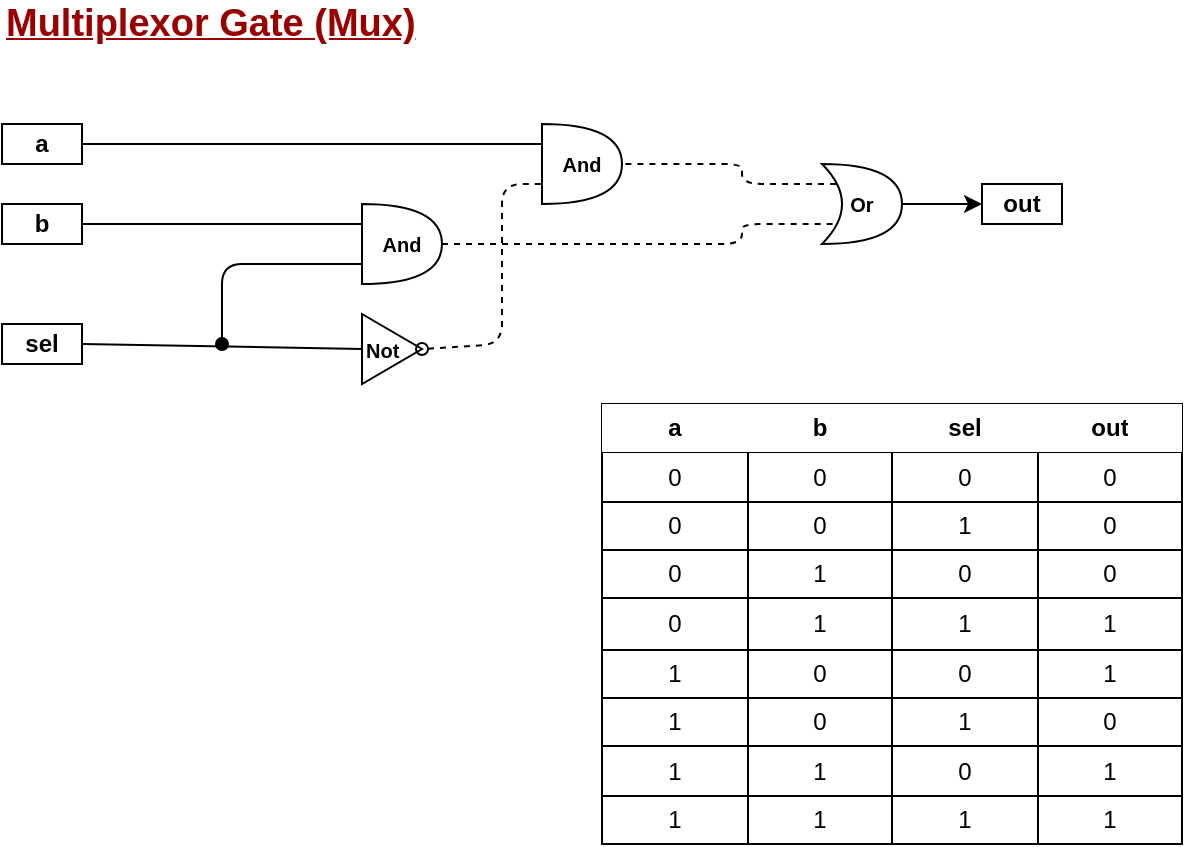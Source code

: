<mxfile version="13.6.9" type="device"><diagram id="LldZWMk7PN8Wgk3nxQnE" name="Page-1"><mxGraphModel dx="764" dy="724" grid="1" gridSize="10" guides="1" tooltips="1" connect="1" arrows="1" fold="1" page="1" pageScale="1" pageWidth="850" pageHeight="1100" math="0" shadow="0"><root><mxCell id="0"/><mxCell id="1" parent="0"/><mxCell id="DZM9gzhBgiILkKZjSLnA-1" value="&lt;b&gt;a&lt;/b&gt;" style="text;html=1;fillColor=none;align=center;verticalAlign=middle;whiteSpace=wrap;rounded=0;strokeColor=#000000;" parent="1" vertex="1"><mxGeometry x="150" y="340" width="40" height="20" as="geometry"/></mxCell><mxCell id="DZM9gzhBgiILkKZjSLnA-2" value="&lt;b&gt;b&lt;/b&gt;" style="text;html=1;fillColor=none;align=center;verticalAlign=middle;whiteSpace=wrap;rounded=0;strokeColor=#000000;" parent="1" vertex="1"><mxGeometry x="150" y="380" width="40" height="20" as="geometry"/></mxCell><mxCell id="DZM9gzhBgiILkKZjSLnA-3" value="&lt;b&gt;sel&lt;/b&gt;" style="text;html=1;fillColor=none;align=center;verticalAlign=middle;whiteSpace=wrap;rounded=0;strokeColor=#000000;" parent="1" vertex="1"><mxGeometry x="150" y="440" width="40" height="20" as="geometry"/></mxCell><mxCell id="DZM9gzhBgiILkKZjSLnA-4" value="" style="endArrow=none;html=1;exitX=1;exitY=0.5;exitDx=0;exitDy=0;entryX=0;entryY=0.5;entryDx=0;entryDy=0;" parent="1" source="DZM9gzhBgiILkKZjSLnA-3" target="DZM9gzhBgiILkKZjSLnA-5" edge="1"><mxGeometry width="50" height="50" relative="1" as="geometry"><mxPoint x="370" y="420" as="sourcePoint"/><mxPoint x="220" y="450" as="targetPoint"/></mxGeometry></mxCell><mxCell id="DZM9gzhBgiILkKZjSLnA-5" value="&lt;font size=&quot;1&quot;&gt;&lt;b&gt;Not&lt;/b&gt;&lt;/font&gt;" style="triangle;whiteSpace=wrap;html=1;align=left;" parent="1" vertex="1"><mxGeometry x="330" y="435" width="30" height="35" as="geometry"/></mxCell><mxCell id="DZM9gzhBgiILkKZjSLnA-6" value="" style="endArrow=none;html=1;entryX=0;entryY=0.25;entryDx=0;entryDy=0;entryPerimeter=0;" parent="1" target="DZM9gzhBgiILkKZjSLnA-8" edge="1"><mxGeometry width="50" height="50" relative="1" as="geometry"><mxPoint x="190" y="390" as="sourcePoint"/><mxPoint x="330" y="420" as="targetPoint"/></mxGeometry></mxCell><mxCell id="DZM9gzhBgiILkKZjSLnA-7" value="" style="endArrow=none;html=1;exitX=1;exitY=0.5;exitDx=0;exitDy=0;dashed=1;startArrow=oval;startFill=0;" parent="1" source="DZM9gzhBgiILkKZjSLnA-5" edge="1"><mxGeometry width="50" height="50" relative="1" as="geometry"><mxPoint x="370" y="420" as="sourcePoint"/><mxPoint x="420" y="370" as="targetPoint"/><Array as="points"><mxPoint x="400" y="450"/><mxPoint x="400" y="370"/></Array></mxGeometry></mxCell><mxCell id="DZM9gzhBgiILkKZjSLnA-8" value="&lt;font size=&quot;1&quot;&gt;&lt;b&gt;And&lt;/b&gt;&lt;/font&gt;" style="shape=or;whiteSpace=wrap;html=1;" parent="1" vertex="1"><mxGeometry x="330" y="380" width="40" height="40" as="geometry"/></mxCell><mxCell id="DZM9gzhBgiILkKZjSLnA-9" value="" style="endArrow=none;html=1;startArrow=oval;startFill=1;entryX=0;entryY=0.75;entryDx=0;entryDy=0;entryPerimeter=0;" parent="1" target="DZM9gzhBgiILkKZjSLnA-8" edge="1"><mxGeometry width="50" height="50" relative="1" as="geometry"><mxPoint x="260" y="450" as="sourcePoint"/><mxPoint x="260" y="400" as="targetPoint"/><Array as="points"><mxPoint x="260" y="410"/></Array></mxGeometry></mxCell><mxCell id="DZM9gzhBgiILkKZjSLnA-10" value="&lt;font size=&quot;1&quot;&gt;&lt;b&gt;And&lt;/b&gt;&lt;/font&gt;" style="shape=or;whiteSpace=wrap;html=1;" parent="1" vertex="1"><mxGeometry x="420" y="340" width="40" height="40" as="geometry"/></mxCell><mxCell id="DZM9gzhBgiILkKZjSLnA-11" value="" style="endArrow=none;html=1;" parent="1" source="DZM9gzhBgiILkKZjSLnA-1" edge="1"><mxGeometry width="50" height="50" relative="1" as="geometry"><mxPoint x="370" y="420" as="sourcePoint"/><mxPoint x="420" y="350" as="targetPoint"/></mxGeometry></mxCell><mxCell id="DZM9gzhBgiILkKZjSLnA-12" value="" style="endArrow=none;html=1;entryX=1;entryY=0.5;entryDx=0;entryDy=0;entryPerimeter=0;dashed=1;exitX=0.175;exitY=0.25;exitDx=0;exitDy=0;exitPerimeter=0;" parent="1" source="DZM9gzhBgiILkKZjSLnA-15" target="DZM9gzhBgiILkKZjSLnA-10" edge="1"><mxGeometry width="50" height="50" relative="1" as="geometry"><mxPoint x="530" y="360" as="sourcePoint"/><mxPoint x="420" y="370" as="targetPoint"/><Array as="points"><mxPoint x="520" y="370"/><mxPoint x="520" y="360"/></Array></mxGeometry></mxCell><mxCell id="DZM9gzhBgiILkKZjSLnA-13" value="" style="endArrow=none;html=1;exitX=1;exitY=0.5;exitDx=0;exitDy=0;exitPerimeter=0;entryX=0.175;entryY=0.75;entryDx=0;entryDy=0;entryPerimeter=0;dashed=1;" parent="1" source="DZM9gzhBgiILkKZjSLnA-8" target="DZM9gzhBgiILkKZjSLnA-15" edge="1"><mxGeometry width="50" height="50" relative="1" as="geometry"><mxPoint x="370" y="420" as="sourcePoint"/><mxPoint x="470" y="380" as="targetPoint"/><Array as="points"><mxPoint x="520" y="400"/><mxPoint x="520" y="390"/></Array></mxGeometry></mxCell><mxCell id="DZM9gzhBgiILkKZjSLnA-15" value="&lt;font size=&quot;1&quot;&gt;&lt;b&gt;Or&lt;/b&gt;&lt;/font&gt;" style="shape=xor;whiteSpace=wrap;html=1;" parent="1" vertex="1"><mxGeometry x="560" y="360" width="40" height="40" as="geometry"/></mxCell><mxCell id="DZM9gzhBgiILkKZjSLnA-16" value="" style="endArrow=none;html=1;entryX=1;entryY=0.5;entryDx=0;entryDy=0;entryPerimeter=0;startArrow=classic;startFill=1;" parent="1" target="DZM9gzhBgiILkKZjSLnA-15" edge="1"><mxGeometry width="50" height="50" relative="1" as="geometry"><mxPoint x="640" y="380" as="sourcePoint"/><mxPoint x="420" y="370" as="targetPoint"/></mxGeometry></mxCell><mxCell id="DZM9gzhBgiILkKZjSLnA-62" value="" style="shape=table;html=1;whiteSpace=wrap;startSize=0;container=1;collapsible=0;childLayout=tableLayout;" parent="1" vertex="1"><mxGeometry x="450" y="480" width="290" height="220" as="geometry"/></mxCell><mxCell id="DZM9gzhBgiILkKZjSLnA-63" value="" style="shape=partialRectangle;html=1;whiteSpace=wrap;collapsible=0;dropTarget=0;pointerEvents=0;fillColor=none;top=0;left=0;bottom=0;right=0;points=[[0,0.5],[1,0.5]];portConstraint=eastwest;" parent="DZM9gzhBgiILkKZjSLnA-62" vertex="1"><mxGeometry width="290" height="24" as="geometry"/></mxCell><mxCell id="DZM9gzhBgiILkKZjSLnA-64" value="a" style="shape=partialRectangle;html=1;whiteSpace=wrap;connectable=0;overflow=hidden;top=0;left=0;bottom=0;right=0;fontStyle=1;" parent="DZM9gzhBgiILkKZjSLnA-63" vertex="1"><mxGeometry width="73" height="24" as="geometry"/></mxCell><mxCell id="DZM9gzhBgiILkKZjSLnA-65" value="b" style="shape=partialRectangle;html=1;whiteSpace=wrap;connectable=0;overflow=hidden;top=0;left=0;bottom=0;right=0;fontStyle=1;" parent="DZM9gzhBgiILkKZjSLnA-63" vertex="1"><mxGeometry x="73" width="72" height="24" as="geometry"/></mxCell><mxCell id="DZM9gzhBgiILkKZjSLnA-66" value="sel" style="shape=partialRectangle;html=1;whiteSpace=wrap;connectable=0;overflow=hidden;top=0;left=0;bottom=0;right=0;fontStyle=1;" parent="DZM9gzhBgiILkKZjSLnA-63" vertex="1"><mxGeometry x="145" width="73" height="24" as="geometry"/></mxCell><mxCell id="DZM9gzhBgiILkKZjSLnA-67" value="out" style="shape=partialRectangle;html=1;whiteSpace=wrap;connectable=0;overflow=hidden;top=0;left=0;bottom=0;right=0;fontStyle=1;" parent="DZM9gzhBgiILkKZjSLnA-63" vertex="1"><mxGeometry x="218" width="72" height="24" as="geometry"/></mxCell><mxCell id="DZM9gzhBgiILkKZjSLnA-68" value="" style="shape=partialRectangle;html=1;whiteSpace=wrap;collapsible=0;dropTarget=0;pointerEvents=0;fillColor=none;top=0;left=0;bottom=0;right=0;points=[[0,0.5],[1,0.5]];portConstraint=eastwest;" parent="DZM9gzhBgiILkKZjSLnA-62" vertex="1"><mxGeometry y="24" width="290" height="25" as="geometry"/></mxCell><mxCell id="DZM9gzhBgiILkKZjSLnA-69" value="0" style="shape=partialRectangle;html=1;whiteSpace=wrap;connectable=0;overflow=hidden;fillColor=none;top=0;left=0;bottom=0;right=0;strokeColor=none;" parent="DZM9gzhBgiILkKZjSLnA-68" vertex="1"><mxGeometry width="73" height="25" as="geometry"/></mxCell><mxCell id="DZM9gzhBgiILkKZjSLnA-70" value="0" style="shape=partialRectangle;html=1;whiteSpace=wrap;connectable=0;overflow=hidden;fillColor=none;top=0;left=0;bottom=0;right=0;strokeColor=none;" parent="DZM9gzhBgiILkKZjSLnA-68" vertex="1"><mxGeometry x="73" width="72" height="25" as="geometry"/></mxCell><mxCell id="DZM9gzhBgiILkKZjSLnA-71" value="0" style="shape=partialRectangle;html=1;whiteSpace=wrap;connectable=0;overflow=hidden;fillColor=none;top=0;left=0;bottom=0;right=0;strokeColor=none;" parent="DZM9gzhBgiILkKZjSLnA-68" vertex="1"><mxGeometry x="145" width="73" height="25" as="geometry"/></mxCell><mxCell id="DZM9gzhBgiILkKZjSLnA-72" value="0" style="shape=partialRectangle;html=1;whiteSpace=wrap;connectable=0;overflow=hidden;fillColor=none;top=0;left=0;bottom=0;right=0;strokeColor=none;" parent="DZM9gzhBgiILkKZjSLnA-68" vertex="1"><mxGeometry x="218" width="72" height="25" as="geometry"/></mxCell><mxCell id="DZM9gzhBgiILkKZjSLnA-73" value="" style="shape=partialRectangle;html=1;whiteSpace=wrap;collapsible=0;dropTarget=0;pointerEvents=0;fillColor=none;top=0;left=0;bottom=0;right=0;points=[[0,0.5],[1,0.5]];portConstraint=eastwest;" parent="DZM9gzhBgiILkKZjSLnA-62" vertex="1"><mxGeometry y="49" width="290" height="24" as="geometry"/></mxCell><mxCell id="DZM9gzhBgiILkKZjSLnA-74" value="0" style="shape=partialRectangle;html=1;whiteSpace=wrap;connectable=0;overflow=hidden;fillColor=none;top=0;left=0;bottom=0;right=0;strokeColor=none;" parent="DZM9gzhBgiILkKZjSLnA-73" vertex="1"><mxGeometry width="73" height="24" as="geometry"/></mxCell><mxCell id="DZM9gzhBgiILkKZjSLnA-75" value="0" style="shape=partialRectangle;html=1;whiteSpace=wrap;connectable=0;overflow=hidden;fillColor=none;top=0;left=0;bottom=0;right=0;strokeColor=none;" parent="DZM9gzhBgiILkKZjSLnA-73" vertex="1"><mxGeometry x="73" width="72" height="24" as="geometry"/></mxCell><mxCell id="DZM9gzhBgiILkKZjSLnA-76" value="1" style="shape=partialRectangle;html=1;whiteSpace=wrap;connectable=0;overflow=hidden;fillColor=none;top=0;left=0;bottom=0;right=0;strokeColor=none;" parent="DZM9gzhBgiILkKZjSLnA-73" vertex="1"><mxGeometry x="145" width="73" height="24" as="geometry"/></mxCell><mxCell id="DZM9gzhBgiILkKZjSLnA-77" value="0" style="shape=partialRectangle;html=1;whiteSpace=wrap;connectable=0;overflow=hidden;fillColor=none;top=0;left=0;bottom=0;right=0;strokeColor=none;" parent="DZM9gzhBgiILkKZjSLnA-73" vertex="1"><mxGeometry x="218" width="72" height="24" as="geometry"/></mxCell><mxCell id="DZM9gzhBgiILkKZjSLnA-78" value="" style="shape=partialRectangle;html=1;whiteSpace=wrap;collapsible=0;dropTarget=0;pointerEvents=0;fillColor=none;top=0;left=0;bottom=0;right=0;points=[[0,0.5],[1,0.5]];portConstraint=eastwest;" parent="DZM9gzhBgiILkKZjSLnA-62" vertex="1"><mxGeometry y="73" width="290" height="24" as="geometry"/></mxCell><mxCell id="DZM9gzhBgiILkKZjSLnA-79" value="0" style="shape=partialRectangle;html=1;whiteSpace=wrap;connectable=0;overflow=hidden;fillColor=none;top=0;left=0;bottom=0;right=0;strokeColor=none;" parent="DZM9gzhBgiILkKZjSLnA-78" vertex="1"><mxGeometry width="73" height="24" as="geometry"/></mxCell><mxCell id="DZM9gzhBgiILkKZjSLnA-80" value="1" style="shape=partialRectangle;html=1;whiteSpace=wrap;connectable=0;overflow=hidden;fillColor=none;top=0;left=0;bottom=0;right=0;strokeColor=none;" parent="DZM9gzhBgiILkKZjSLnA-78" vertex="1"><mxGeometry x="73" width="72" height="24" as="geometry"/></mxCell><mxCell id="DZM9gzhBgiILkKZjSLnA-81" value="0" style="shape=partialRectangle;html=1;whiteSpace=wrap;connectable=0;overflow=hidden;fillColor=none;top=0;left=0;bottom=0;right=0;strokeColor=none;" parent="DZM9gzhBgiILkKZjSLnA-78" vertex="1"><mxGeometry x="145" width="73" height="24" as="geometry"/></mxCell><mxCell id="DZM9gzhBgiILkKZjSLnA-82" value="0" style="shape=partialRectangle;html=1;whiteSpace=wrap;connectable=0;overflow=hidden;fillColor=none;top=0;left=0;bottom=0;right=0;strokeColor=none;" parent="DZM9gzhBgiILkKZjSLnA-78" vertex="1"><mxGeometry x="218" width="72" height="24" as="geometry"/></mxCell><mxCell id="DZM9gzhBgiILkKZjSLnA-83" value="" style="shape=partialRectangle;html=1;whiteSpace=wrap;collapsible=0;dropTarget=0;pointerEvents=0;fillColor=none;top=0;left=0;bottom=0;right=0;points=[[0,0.5],[1,0.5]];portConstraint=eastwest;" parent="DZM9gzhBgiILkKZjSLnA-62" vertex="1"><mxGeometry y="97" width="290" height="26" as="geometry"/></mxCell><mxCell id="DZM9gzhBgiILkKZjSLnA-84" value="0" style="shape=partialRectangle;html=1;whiteSpace=wrap;connectable=0;overflow=hidden;fillColor=none;top=0;left=0;bottom=0;right=0;strokeColor=none;" parent="DZM9gzhBgiILkKZjSLnA-83" vertex="1"><mxGeometry width="73" height="26" as="geometry"/></mxCell><mxCell id="DZM9gzhBgiILkKZjSLnA-85" value="1" style="shape=partialRectangle;html=1;whiteSpace=wrap;connectable=0;overflow=hidden;fillColor=none;top=0;left=0;bottom=0;right=0;strokeColor=none;" parent="DZM9gzhBgiILkKZjSLnA-83" vertex="1"><mxGeometry x="73" width="72" height="26" as="geometry"/></mxCell><mxCell id="DZM9gzhBgiILkKZjSLnA-86" value="1" style="shape=partialRectangle;html=1;whiteSpace=wrap;connectable=0;overflow=hidden;fillColor=none;top=0;left=0;bottom=0;right=0;strokeColor=none;" parent="DZM9gzhBgiILkKZjSLnA-83" vertex="1"><mxGeometry x="145" width="73" height="26" as="geometry"/></mxCell><mxCell id="DZM9gzhBgiILkKZjSLnA-87" value="1" style="shape=partialRectangle;html=1;whiteSpace=wrap;connectable=0;overflow=hidden;fillColor=none;top=0;left=0;bottom=0;right=0;strokeColor=none;" parent="DZM9gzhBgiILkKZjSLnA-83" vertex="1"><mxGeometry x="218" width="72" height="26" as="geometry"/></mxCell><mxCell id="DZM9gzhBgiILkKZjSLnA-88" value="" style="shape=partialRectangle;html=1;whiteSpace=wrap;collapsible=0;dropTarget=0;pointerEvents=0;fillColor=none;top=0;left=0;bottom=0;right=0;points=[[0,0.5],[1,0.5]];portConstraint=eastwest;" parent="DZM9gzhBgiILkKZjSLnA-62" vertex="1"><mxGeometry y="123" width="290" height="24" as="geometry"/></mxCell><mxCell id="DZM9gzhBgiILkKZjSLnA-89" value="1" style="shape=partialRectangle;html=1;whiteSpace=wrap;connectable=0;overflow=hidden;fillColor=none;top=0;left=0;bottom=0;right=0;strokeColor=none;" parent="DZM9gzhBgiILkKZjSLnA-88" vertex="1"><mxGeometry width="73" height="24" as="geometry"/></mxCell><mxCell id="DZM9gzhBgiILkKZjSLnA-90" value="0" style="shape=partialRectangle;html=1;whiteSpace=wrap;connectable=0;overflow=hidden;fillColor=none;top=0;left=0;bottom=0;right=0;strokeColor=none;" parent="DZM9gzhBgiILkKZjSLnA-88" vertex="1"><mxGeometry x="73" width="72" height="24" as="geometry"/></mxCell><mxCell id="DZM9gzhBgiILkKZjSLnA-91" value="0" style="shape=partialRectangle;html=1;whiteSpace=wrap;connectable=0;overflow=hidden;fillColor=none;top=0;left=0;bottom=0;right=0;strokeColor=none;" parent="DZM9gzhBgiILkKZjSLnA-88" vertex="1"><mxGeometry x="145" width="73" height="24" as="geometry"/></mxCell><mxCell id="DZM9gzhBgiILkKZjSLnA-92" value="1" style="shape=partialRectangle;html=1;whiteSpace=wrap;connectable=0;overflow=hidden;fillColor=none;top=0;left=0;bottom=0;right=0;strokeColor=none;" parent="DZM9gzhBgiILkKZjSLnA-88" vertex="1"><mxGeometry x="218" width="72" height="24" as="geometry"/></mxCell><mxCell id="DZM9gzhBgiILkKZjSLnA-93" value="" style="shape=partialRectangle;html=1;whiteSpace=wrap;collapsible=0;dropTarget=0;pointerEvents=0;fillColor=none;top=0;left=0;bottom=0;right=0;points=[[0,0.5],[1,0.5]];portConstraint=eastwest;" parent="DZM9gzhBgiILkKZjSLnA-62" vertex="1"><mxGeometry y="147" width="290" height="24" as="geometry"/></mxCell><mxCell id="DZM9gzhBgiILkKZjSLnA-94" value="1" style="shape=partialRectangle;html=1;whiteSpace=wrap;connectable=0;overflow=hidden;fillColor=none;top=0;left=0;bottom=0;right=0;strokeColor=none;" parent="DZM9gzhBgiILkKZjSLnA-93" vertex="1"><mxGeometry width="73" height="24" as="geometry"/></mxCell><mxCell id="DZM9gzhBgiILkKZjSLnA-95" value="0" style="shape=partialRectangle;html=1;whiteSpace=wrap;connectable=0;overflow=hidden;fillColor=none;top=0;left=0;bottom=0;right=0;strokeColor=none;" parent="DZM9gzhBgiILkKZjSLnA-93" vertex="1"><mxGeometry x="73" width="72" height="24" as="geometry"/></mxCell><mxCell id="DZM9gzhBgiILkKZjSLnA-96" value="1" style="shape=partialRectangle;html=1;whiteSpace=wrap;connectable=0;overflow=hidden;fillColor=none;top=0;left=0;bottom=0;right=0;strokeColor=none;" parent="DZM9gzhBgiILkKZjSLnA-93" vertex="1"><mxGeometry x="145" width="73" height="24" as="geometry"/></mxCell><mxCell id="DZM9gzhBgiILkKZjSLnA-97" value="0" style="shape=partialRectangle;html=1;whiteSpace=wrap;connectable=0;overflow=hidden;fillColor=none;top=0;left=0;bottom=0;right=0;strokeColor=none;" parent="DZM9gzhBgiILkKZjSLnA-93" vertex="1"><mxGeometry x="218" width="72" height="24" as="geometry"/></mxCell><mxCell id="DZM9gzhBgiILkKZjSLnA-98" value="" style="shape=partialRectangle;html=1;whiteSpace=wrap;collapsible=0;dropTarget=0;pointerEvents=0;fillColor=none;top=0;left=0;bottom=0;right=0;points=[[0,0.5],[1,0.5]];portConstraint=eastwest;" parent="DZM9gzhBgiILkKZjSLnA-62" vertex="1"><mxGeometry y="171" width="290" height="25" as="geometry"/></mxCell><mxCell id="DZM9gzhBgiILkKZjSLnA-99" value="1" style="shape=partialRectangle;html=1;whiteSpace=wrap;connectable=0;overflow=hidden;fillColor=none;top=0;left=0;bottom=0;right=0;strokeColor=none;" parent="DZM9gzhBgiILkKZjSLnA-98" vertex="1"><mxGeometry width="73" height="25" as="geometry"/></mxCell><mxCell id="DZM9gzhBgiILkKZjSLnA-100" value="1" style="shape=partialRectangle;html=1;whiteSpace=wrap;connectable=0;overflow=hidden;fillColor=none;top=0;left=0;bottom=0;right=0;strokeColor=none;" parent="DZM9gzhBgiILkKZjSLnA-98" vertex="1"><mxGeometry x="73" width="72" height="25" as="geometry"/></mxCell><mxCell id="DZM9gzhBgiILkKZjSLnA-101" value="0" style="shape=partialRectangle;html=1;whiteSpace=wrap;connectable=0;overflow=hidden;fillColor=none;top=0;left=0;bottom=0;right=0;strokeColor=none;" parent="DZM9gzhBgiILkKZjSLnA-98" vertex="1"><mxGeometry x="145" width="73" height="25" as="geometry"/></mxCell><mxCell id="DZM9gzhBgiILkKZjSLnA-102" value="1" style="shape=partialRectangle;html=1;whiteSpace=wrap;connectable=0;overflow=hidden;fillColor=none;top=0;left=0;bottom=0;right=0;strokeColor=none;" parent="DZM9gzhBgiILkKZjSLnA-98" vertex="1"><mxGeometry x="218" width="72" height="25" as="geometry"/></mxCell><mxCell id="DZM9gzhBgiILkKZjSLnA-103" value="" style="shape=partialRectangle;html=1;whiteSpace=wrap;collapsible=0;dropTarget=0;pointerEvents=0;fillColor=none;top=0;left=0;bottom=0;right=0;points=[[0,0.5],[1,0.5]];portConstraint=eastwest;" parent="DZM9gzhBgiILkKZjSLnA-62" vertex="1"><mxGeometry y="196" width="290" height="24" as="geometry"/></mxCell><mxCell id="DZM9gzhBgiILkKZjSLnA-104" value="1" style="shape=partialRectangle;html=1;whiteSpace=wrap;connectable=0;overflow=hidden;fillColor=none;top=0;left=0;bottom=0;right=0;strokeColor=none;" parent="DZM9gzhBgiILkKZjSLnA-103" vertex="1"><mxGeometry width="73" height="24" as="geometry"/></mxCell><mxCell id="DZM9gzhBgiILkKZjSLnA-105" value="1" style="shape=partialRectangle;html=1;whiteSpace=wrap;connectable=0;overflow=hidden;fillColor=none;top=0;left=0;bottom=0;right=0;strokeColor=none;" parent="DZM9gzhBgiILkKZjSLnA-103" vertex="1"><mxGeometry x="73" width="72" height="24" as="geometry"/></mxCell><mxCell id="DZM9gzhBgiILkKZjSLnA-106" value="1" style="shape=partialRectangle;html=1;whiteSpace=wrap;connectable=0;overflow=hidden;fillColor=none;top=0;left=0;bottom=0;right=0;strokeColor=none;" parent="DZM9gzhBgiILkKZjSLnA-103" vertex="1"><mxGeometry x="145" width="73" height="24" as="geometry"/></mxCell><mxCell id="DZM9gzhBgiILkKZjSLnA-107" value="1" style="shape=partialRectangle;html=1;whiteSpace=wrap;connectable=0;overflow=hidden;fillColor=none;top=0;left=0;bottom=0;right=0;strokeColor=none;" parent="DZM9gzhBgiILkKZjSLnA-103" vertex="1"><mxGeometry x="218" width="72" height="24" as="geometry"/></mxCell><mxCell id="X7R5IjnsnRo1PymYPvd2-1" value="&lt;b&gt;out&lt;/b&gt;" style="text;html=1;fillColor=none;align=center;verticalAlign=middle;whiteSpace=wrap;rounded=0;strokeColor=#000000;" parent="1" vertex="1"><mxGeometry x="640" y="370" width="40" height="20" as="geometry"/></mxCell><mxCell id="X7R5IjnsnRo1PymYPvd2-2" value="&lt;b&gt;&lt;font style=&quot;font-size: 19px&quot; color=&quot;#990000&quot;&gt;&lt;u&gt;Multiplexor Gate (Mux)&lt;/u&gt;&lt;/font&gt;&lt;/b&gt;" style="text;html=1;strokeColor=none;fillColor=none;align=left;verticalAlign=middle;whiteSpace=wrap;rounded=0;" parent="1" vertex="1"><mxGeometry x="150" y="280" width="210" height="20" as="geometry"/></mxCell></root></mxGraphModel></diagram></mxfile>